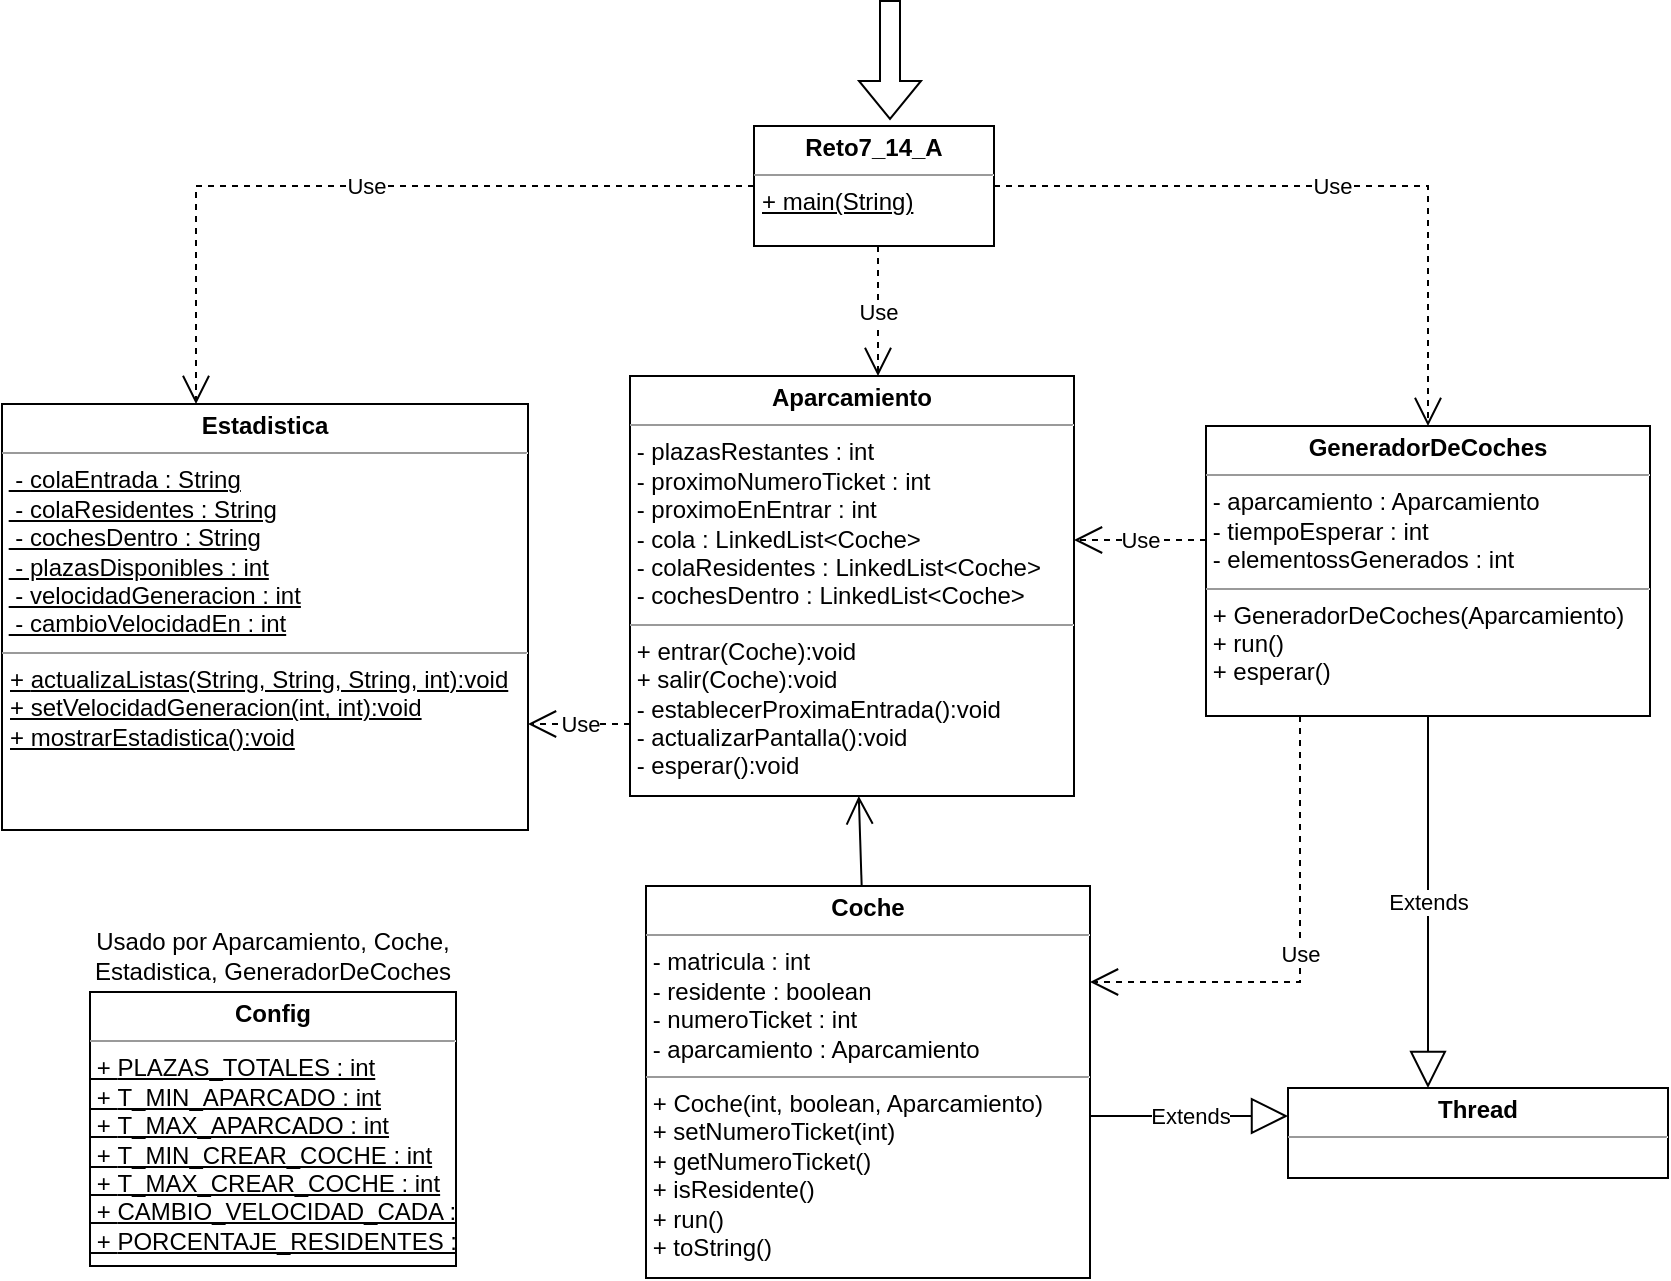 <mxfile version="20.6.2" type="device"><diagram id="MzJFYPw6yOlojLo13A0B" name="Página-1"><mxGraphModel dx="1237" dy="732" grid="0" gridSize="10" guides="1" tooltips="1" connect="1" arrows="1" fold="1" page="1" pageScale="1" pageWidth="4000" pageHeight="2000" math="0" shadow="0"><root><mxCell id="0"/><mxCell id="1" parent="0"/><mxCell id="kdmSwV2Cofq7j0bnxIZ5-1" value="&lt;p style=&quot;margin:0px;margin-top:4px;text-align:center;&quot;&gt;&lt;b&gt;Reto7_14_A&lt;/b&gt;&lt;/p&gt;&lt;hr size=&quot;1&quot;&gt;&lt;p style=&quot;margin:0px;margin-left:4px;&quot;&gt;&lt;u&gt;+ main(String)&lt;/u&gt;&lt;br&gt;&lt;/p&gt;" style="verticalAlign=top;align=left;overflow=fill;fontSize=12;fontFamily=Helvetica;html=1;" parent="1" vertex="1"><mxGeometry x="594" y="799" width="120" height="60" as="geometry"/></mxCell><mxCell id="kdmSwV2Cofq7j0bnxIZ5-2" value="" style="shape=flexArrow;endArrow=classic;html=1;rounded=0;" parent="1" edge="1"><mxGeometry width="50" height="50" relative="1" as="geometry"><mxPoint x="662" y="736" as="sourcePoint"/><mxPoint x="662" y="796" as="targetPoint"/></mxGeometry></mxCell><mxCell id="kdmSwV2Cofq7j0bnxIZ5-5" value="&lt;p style=&quot;margin:0px;margin-top:4px;text-align:center;&quot;&gt;&lt;b&gt;Config&lt;/b&gt;&lt;/p&gt;&lt;hr size=&quot;1&quot;&gt;&lt;p style=&quot;margin:0px;margin-left:4px;&quot;&gt;&lt;/p&gt;&lt;u&gt;&amp;nbsp;+&amp;nbsp;&lt;/u&gt;&lt;span style=&quot;background-color: initial;&quot;&gt;&lt;u&gt;PLAZAS_TOTALES : int&lt;br&gt;&lt;/u&gt;&lt;/span&gt;&lt;u&gt;&amp;nbsp;+&amp;nbsp;&lt;/u&gt;&lt;u style=&quot;background-color: initial;&quot;&gt;T_MIN_APARCADO : int&lt;/u&gt;&lt;u&gt;&lt;br&gt;&amp;nbsp;+&amp;nbsp;&lt;/u&gt;&lt;u style=&quot;background-color: initial;&quot;&gt;T_MAX_APARCADO : int&lt;/u&gt;&lt;u&gt;&lt;br&gt;&amp;nbsp;+&amp;nbsp;&lt;/u&gt;&lt;u style=&quot;background-color: initial;&quot;&gt;T_MIN_CREAR_COCHE : int&lt;/u&gt;&lt;u&gt;&lt;br&gt;&amp;nbsp;+&amp;nbsp;&lt;/u&gt;&lt;u style=&quot;background-color: initial;&quot;&gt;T_MAX_CREAR_COCHE : int&lt;/u&gt;&lt;u&gt;&lt;br&gt;&amp;nbsp;+&amp;nbsp;&lt;/u&gt;&lt;u style=&quot;background-color: initial;&quot;&gt;CAMBIO_VELOCIDAD_CADA : int&lt;/u&gt;&lt;u&gt;&lt;br&gt;&amp;nbsp;+&amp;nbsp;&lt;/u&gt;&lt;u style=&quot;background-color: initial;&quot;&gt;PORCENTAJE_RESIDENTES : int&lt;/u&gt;&lt;u&gt;&lt;br&gt;&lt;/u&gt;" style="verticalAlign=top;align=left;overflow=fill;fontSize=12;fontFamily=Helvetica;html=1;" parent="1" vertex="1"><mxGeometry x="262" y="1232" width="183" height="137" as="geometry"/></mxCell><mxCell id="kdmSwV2Cofq7j0bnxIZ5-12" value="&lt;p style=&quot;margin:0px;margin-top:4px;text-align:center;&quot;&gt;&lt;b&gt;Thread&lt;/b&gt;&lt;/p&gt;&lt;hr size=&quot;1&quot;&gt;&lt;p style=&quot;margin:0px;margin-left:4px;&quot;&gt;&lt;br&gt;&lt;/p&gt;" style="verticalAlign=top;align=left;overflow=fill;fontSize=12;fontFamily=Helvetica;html=1;" parent="1" vertex="1"><mxGeometry x="861" y="1280" width="190" height="45" as="geometry"/></mxCell><mxCell id="kdmSwV2Cofq7j0bnxIZ5-13" value="&lt;p style=&quot;margin:0px;margin-top:4px;text-align:center;&quot;&gt;&lt;b&gt;Estadistica&lt;/b&gt;&lt;/p&gt;&lt;hr size=&quot;1&quot;&gt;&amp;nbsp;&lt;u style=&quot;background-color: initial;&quot;&gt;&amp;nbsp;-&amp;nbsp;&lt;/u&gt;&lt;span style=&quot;text-decoration-line: underline; background-color: initial;&quot;&gt;colaEntrada : String&lt;/span&gt;&lt;div style=&quot;&quot;&gt;&amp;nbsp;&lt;u&gt; -&amp;nbsp;colaResidentes : String&lt;/u&gt;&lt;/div&gt;&lt;div style=&quot;&quot;&gt;&amp;nbsp;&lt;span style=&quot;text-decoration-line: underline;&quot;&gt; -&amp;nbsp;cochesDentro : String&lt;/span&gt;&lt;/div&gt;&lt;div style=&quot;&quot;&gt;&amp;nbsp;&lt;span style=&quot;text-decoration-line: underline;&quot;&gt; -&amp;nbsp;plazasDisponibles : int&lt;/span&gt;&lt;/div&gt;&lt;div style=&quot;&quot;&gt;&amp;nbsp;&lt;span style=&quot;text-decoration-line: underline;&quot;&gt; -&amp;nbsp;velocidadGeneracion : int&lt;/span&gt;&lt;/div&gt;&lt;div style=&quot;&quot;&gt;&amp;nbsp;&lt;span style=&quot;text-decoration-line: underline;&quot;&gt; -&amp;nbsp;cambioVelocidadEn : int&lt;/span&gt;&lt;/div&gt;&lt;hr size=&quot;1&quot;&gt;&lt;p style=&quot;margin:0px;margin-left:4px;&quot;&gt;&lt;u&gt;+&amp;nbsp;&lt;/u&gt;&lt;span style=&quot;background-color: initial;&quot;&gt;&lt;u&gt;actualizaListas(String, String, String, int):void&lt;/u&gt;&lt;/span&gt;&lt;/p&gt;&lt;p style=&quot;margin:0px;margin-left:4px;&quot;&gt;&lt;u&gt;+ setVelocidadGeneracion(int, int):void&lt;/u&gt;&lt;/p&gt;&lt;p style=&quot;margin:0px;margin-left:4px;&quot;&gt;&lt;u&gt;+ mostrarEstadistica():void&lt;/u&gt;&lt;/p&gt;" style="verticalAlign=top;align=left;overflow=fill;fontSize=12;fontFamily=Helvetica;html=1;" parent="1" vertex="1"><mxGeometry x="218" y="938" width="263" height="213" as="geometry"/></mxCell><mxCell id="goWe39SvWJ5afLizAlwb-6" value="Extends" style="endArrow=block;endSize=16;endFill=0;html=1;rounded=0;edgeStyle=orthogonalEdgeStyle;jumpStyle=arc;jumpSize=15;" parent="1" source="1cY4Yod7n6SHqiEkVjwp-4" target="kdmSwV2Cofq7j0bnxIZ5-12" edge="1"><mxGeometry width="160" relative="1" as="geometry"><mxPoint x="1023" y="1015" as="sourcePoint"/><mxPoint x="503" y="1074" as="targetPoint"/><Array as="points"><mxPoint x="794" y="1294"/><mxPoint x="794" y="1294"/></Array></mxGeometry></mxCell><mxCell id="goWe39SvWJ5afLizAlwb-12" value="Use" style="endArrow=open;endSize=12;dashed=1;html=1;rounded=0;edgeStyle=orthogonalEdgeStyle;" parent="1" source="kdmSwV2Cofq7j0bnxIZ5-1" target="1cY4Yod7n6SHqiEkVjwp-2" edge="1"><mxGeometry width="160" relative="1" as="geometry"><mxPoint x="720.089" y="382" as="sourcePoint"/><mxPoint x="1028.048" y="892" as="targetPoint"/><Array as="points"><mxPoint x="656" y="880"/><mxPoint x="656" y="880"/></Array></mxGeometry></mxCell><mxCell id="1cY4Yod7n6SHqiEkVjwp-2" value="&lt;p style=&quot;margin: 4px 0px 0px; text-align: center;&quot;&gt;&lt;b&gt;Aparcamiento&lt;/b&gt;&lt;/p&gt;&lt;hr size=&quot;1&quot;&gt;&lt;p style=&quot;margin:0px;margin-left:4px;&quot;&gt;&lt;/p&gt;&amp;nbsp;-&amp;nbsp;&lt;span style=&quot;background-color: initial;&quot;&gt;plazasRestantes : int&lt;/span&gt;&lt;div&gt;&amp;nbsp;-&amp;nbsp;proximoNumeroTicket : int&lt;/div&gt;&lt;div&gt;&amp;nbsp;-&amp;nbsp;proximoEnEntrar : int&lt;/div&gt;&lt;div&gt;&amp;nbsp;-&amp;nbsp;cola : LinkedList&amp;lt;Coche&amp;gt;&lt;/div&gt;&lt;div&gt;&amp;nbsp;-&amp;nbsp;colaResidentes : LinkedList&amp;lt;Coche&amp;gt;&lt;/div&gt;&lt;div&gt;&amp;nbsp;-&amp;nbsp;cochesDentro : LinkedList&amp;lt;Coche&amp;gt;&lt;/div&gt;&lt;hr size=&quot;1&quot;&gt;&lt;p style=&quot;margin:0px;margin-left:4px;&quot;&gt;&lt;/p&gt;&lt;span style=&quot;background-color: initial;&quot;&gt;&amp;nbsp;+&amp;nbsp;&lt;/span&gt;&lt;span style=&quot;background-color: initial;&quot;&gt;entrar(Coche):void&lt;/span&gt;&lt;span style=&quot;background-color: initial;&quot;&gt;&lt;div&gt;&amp;nbsp;+ salir(Coche):void&lt;/div&gt;&lt;div&gt;&amp;nbsp;- establecerProximaEntrada():void&lt;/div&gt;&lt;div&gt;&amp;nbsp;- actualizarPantalla():void&lt;/div&gt;&lt;div&gt;&amp;nbsp;- esperar():void&lt;/div&gt;&lt;/span&gt;" style="verticalAlign=top;align=left;overflow=fill;fontSize=12;fontFamily=Helvetica;html=1;" parent="1" vertex="1"><mxGeometry x="532" y="924" width="222" height="210" as="geometry"/></mxCell><mxCell id="1cY4Yod7n6SHqiEkVjwp-4" value="&lt;p style=&quot;margin: 4px 0px 0px; text-align: center;&quot;&gt;&lt;b&gt;Coche&lt;/b&gt;&lt;/p&gt;&lt;hr size=&quot;1&quot;&gt;&lt;p style=&quot;margin:0px;margin-left:4px;&quot;&gt;&lt;/p&gt;&amp;nbsp;-&amp;nbsp;&lt;span style=&quot;background-color: initial;&quot;&gt;matricula : int&lt;/span&gt;&lt;div&gt;&amp;nbsp;-&amp;nbsp;residente : boolean&lt;/div&gt;&lt;div&gt;&amp;nbsp;-&amp;nbsp;numeroTicket : int&lt;/div&gt;&lt;div&gt;&amp;nbsp;-&amp;nbsp;aparcamiento : Aparcamiento&lt;/div&gt;&lt;hr size=&quot;1&quot;&gt;&lt;p style=&quot;margin:0px;margin-left:4px;&quot;&gt;&lt;/p&gt;&lt;span style=&quot;background-color: initial;&quot;&gt;&amp;nbsp;+&amp;nbsp;&lt;/span&gt;&lt;span style=&quot;background-color: initial;&quot;&gt;Coche(int, boolean, Aparcamiento)&lt;/span&gt;&lt;div&gt;&amp;nbsp;+&amp;nbsp;setNumeroTicket(int)&lt;/div&gt;&lt;div&gt;&amp;nbsp;+&amp;nbsp;getNumeroTicket()&lt;/div&gt;&lt;div&gt;&amp;nbsp;+&amp;nbsp;isResidente()&lt;/div&gt;&lt;div&gt;&amp;nbsp;+&amp;nbsp;run()&lt;/div&gt;&lt;div&gt;&amp;nbsp;+&amp;nbsp;toString()&lt;/div&gt;" style="verticalAlign=top;align=left;overflow=fill;fontSize=12;fontFamily=Helvetica;html=1;" parent="1" vertex="1"><mxGeometry x="540" y="1179" width="222" height="196" as="geometry"/></mxCell><mxCell id="1cY4Yod7n6SHqiEkVjwp-7" value="" style="endArrow=open;endFill=1;endSize=12;html=1;rounded=0;" parent="1" source="1cY4Yod7n6SHqiEkVjwp-4" target="1cY4Yod7n6SHqiEkVjwp-2" edge="1"><mxGeometry width="160" relative="1" as="geometry"><mxPoint x="348.214" y="1095" as="sourcePoint"/><mxPoint x="813" y="1029.649" as="targetPoint"/></mxGeometry></mxCell><mxCell id="HdBYPvzMTJ2l69L721Ia-1" value="Use" style="endArrow=open;endSize=12;dashed=1;html=1;rounded=0;edgeStyle=orthogonalEdgeStyle;" parent="1" source="kdmSwV2Cofq7j0bnxIZ5-1" target="kdmSwV2Cofq7j0bnxIZ5-13" edge="1"><mxGeometry width="160" relative="1" as="geometry"><mxPoint x="712.0" y="874" as="sourcePoint"/><mxPoint x="712.0" y="916" as="targetPoint"/><Array as="points"><mxPoint x="315" y="829"/></Array></mxGeometry></mxCell><mxCell id="HdBYPvzMTJ2l69L721Ia-2" value="Use" style="endArrow=open;endSize=12;dashed=1;html=1;rounded=0;edgeStyle=orthogonalEdgeStyle;" parent="1" source="1cY4Yod7n6SHqiEkVjwp-2" target="kdmSwV2Cofq7j0bnxIZ5-13" edge="1"><mxGeometry width="160" relative="1" as="geometry"><mxPoint x="652.0" y="844" as="sourcePoint"/><mxPoint x="408" y="936" as="targetPoint"/><Array as="points"><mxPoint x="518" y="1098"/><mxPoint x="518" y="1098"/></Array></mxGeometry></mxCell><mxCell id="t7XuvkC5jXLfrGrG6VhS-1" value="&lt;p style=&quot;margin: 4px 0px 0px; text-align: center;&quot;&gt;&lt;b&gt;GeneradorDeCoches&lt;/b&gt;&lt;/p&gt;&lt;hr size=&quot;1&quot;&gt;&lt;p style=&quot;margin:0px;margin-left:4px;&quot;&gt;&lt;/p&gt;&amp;nbsp;-&amp;nbsp;&lt;span style=&quot;background-color: initial;&quot;&gt;aparcamiento : Aparcamiento&lt;/span&gt;&lt;div&gt;&amp;nbsp;- tiempoEsperar : int&lt;/div&gt;&lt;div&gt;&amp;nbsp;- elementossGenerados : int&lt;/div&gt;&lt;hr size=&quot;1&quot;&gt;&lt;p style=&quot;margin:0px;margin-left:4px;&quot;&gt;&lt;/p&gt;&lt;span style=&quot;background-color: initial;&quot;&gt;&amp;nbsp;+&amp;nbsp;&lt;/span&gt;&lt;span style=&quot;background-color: initial;&quot;&gt;GeneradorDeCoches(Aparcamiento)&lt;/span&gt;&lt;div&gt;&amp;nbsp;+ run()&lt;/div&gt;&lt;div&gt;&amp;nbsp;+ esperar()&lt;/div&gt;" style="verticalAlign=top;align=left;overflow=fill;fontSize=12;fontFamily=Helvetica;html=1;" vertex="1" parent="1"><mxGeometry x="820" y="949" width="222" height="145" as="geometry"/></mxCell><mxCell id="t7XuvkC5jXLfrGrG6VhS-2" value="Use" style="endArrow=open;endSize=12;dashed=1;html=1;rounded=0;edgeStyle=orthogonalEdgeStyle;" edge="1" parent="1" source="t7XuvkC5jXLfrGrG6VhS-1" target="1cY4Yod7n6SHqiEkVjwp-4"><mxGeometry width="160" relative="1" as="geometry"><mxPoint x="775" y="767" as="sourcePoint"/><mxPoint x="922.034" y="912" as="targetPoint"/><Array as="points"><mxPoint x="867" y="1227"/></Array></mxGeometry></mxCell><mxCell id="t7XuvkC5jXLfrGrG6VhS-3" value="Extends" style="endArrow=block;endSize=16;endFill=0;html=1;rounded=0;edgeStyle=orthogonalEdgeStyle;jumpStyle=arc;jumpSize=15;" edge="1" parent="1" source="t7XuvkC5jXLfrGrG6VhS-1" target="kdmSwV2Cofq7j0bnxIZ5-12"><mxGeometry width="160" relative="1" as="geometry"><mxPoint x="1007" y="1108.0" as="sourcePoint"/><mxPoint x="1007" y="1290" as="targetPoint"/><Array as="points"><mxPoint x="931" y="1257"/><mxPoint x="931" y="1257"/></Array></mxGeometry></mxCell><mxCell id="t7XuvkC5jXLfrGrG6VhS-5" value="Usado por Aparcamiento, Coche, Estadistica, GeneradorDeCoches" style="text;html=1;strokeColor=none;fillColor=none;align=center;verticalAlign=middle;whiteSpace=wrap;rounded=0;" vertex="1" parent="1"><mxGeometry x="254" y="1199" width="199" height="30" as="geometry"/></mxCell><mxCell id="t7XuvkC5jXLfrGrG6VhS-6" value="Use" style="endArrow=open;endSize=12;dashed=1;html=1;rounded=0;edgeStyle=orthogonalEdgeStyle;" edge="1" parent="1" source="t7XuvkC5jXLfrGrG6VhS-1" target="1cY4Yod7n6SHqiEkVjwp-2"><mxGeometry width="160" relative="1" as="geometry"><mxPoint x="877" y="1155" as="sourcePoint"/><mxPoint x="772" y="1237" as="targetPoint"/><Array as="points"><mxPoint x="786" y="1006"/><mxPoint x="786" y="1006"/></Array></mxGeometry></mxCell><mxCell id="t7XuvkC5jXLfrGrG6VhS-7" value="Use" style="endArrow=open;endSize=12;dashed=1;html=1;rounded=0;edgeStyle=orthogonalEdgeStyle;" edge="1" parent="1" source="kdmSwV2Cofq7j0bnxIZ5-1" target="t7XuvkC5jXLfrGrG6VhS-1"><mxGeometry width="160" relative="1" as="geometry"><mxPoint x="712" y="869" as="sourcePoint"/><mxPoint x="712" y="934" as="targetPoint"/><Array as="points"><mxPoint x="931" y="829"/></Array></mxGeometry></mxCell></root></mxGraphModel></diagram></mxfile>
